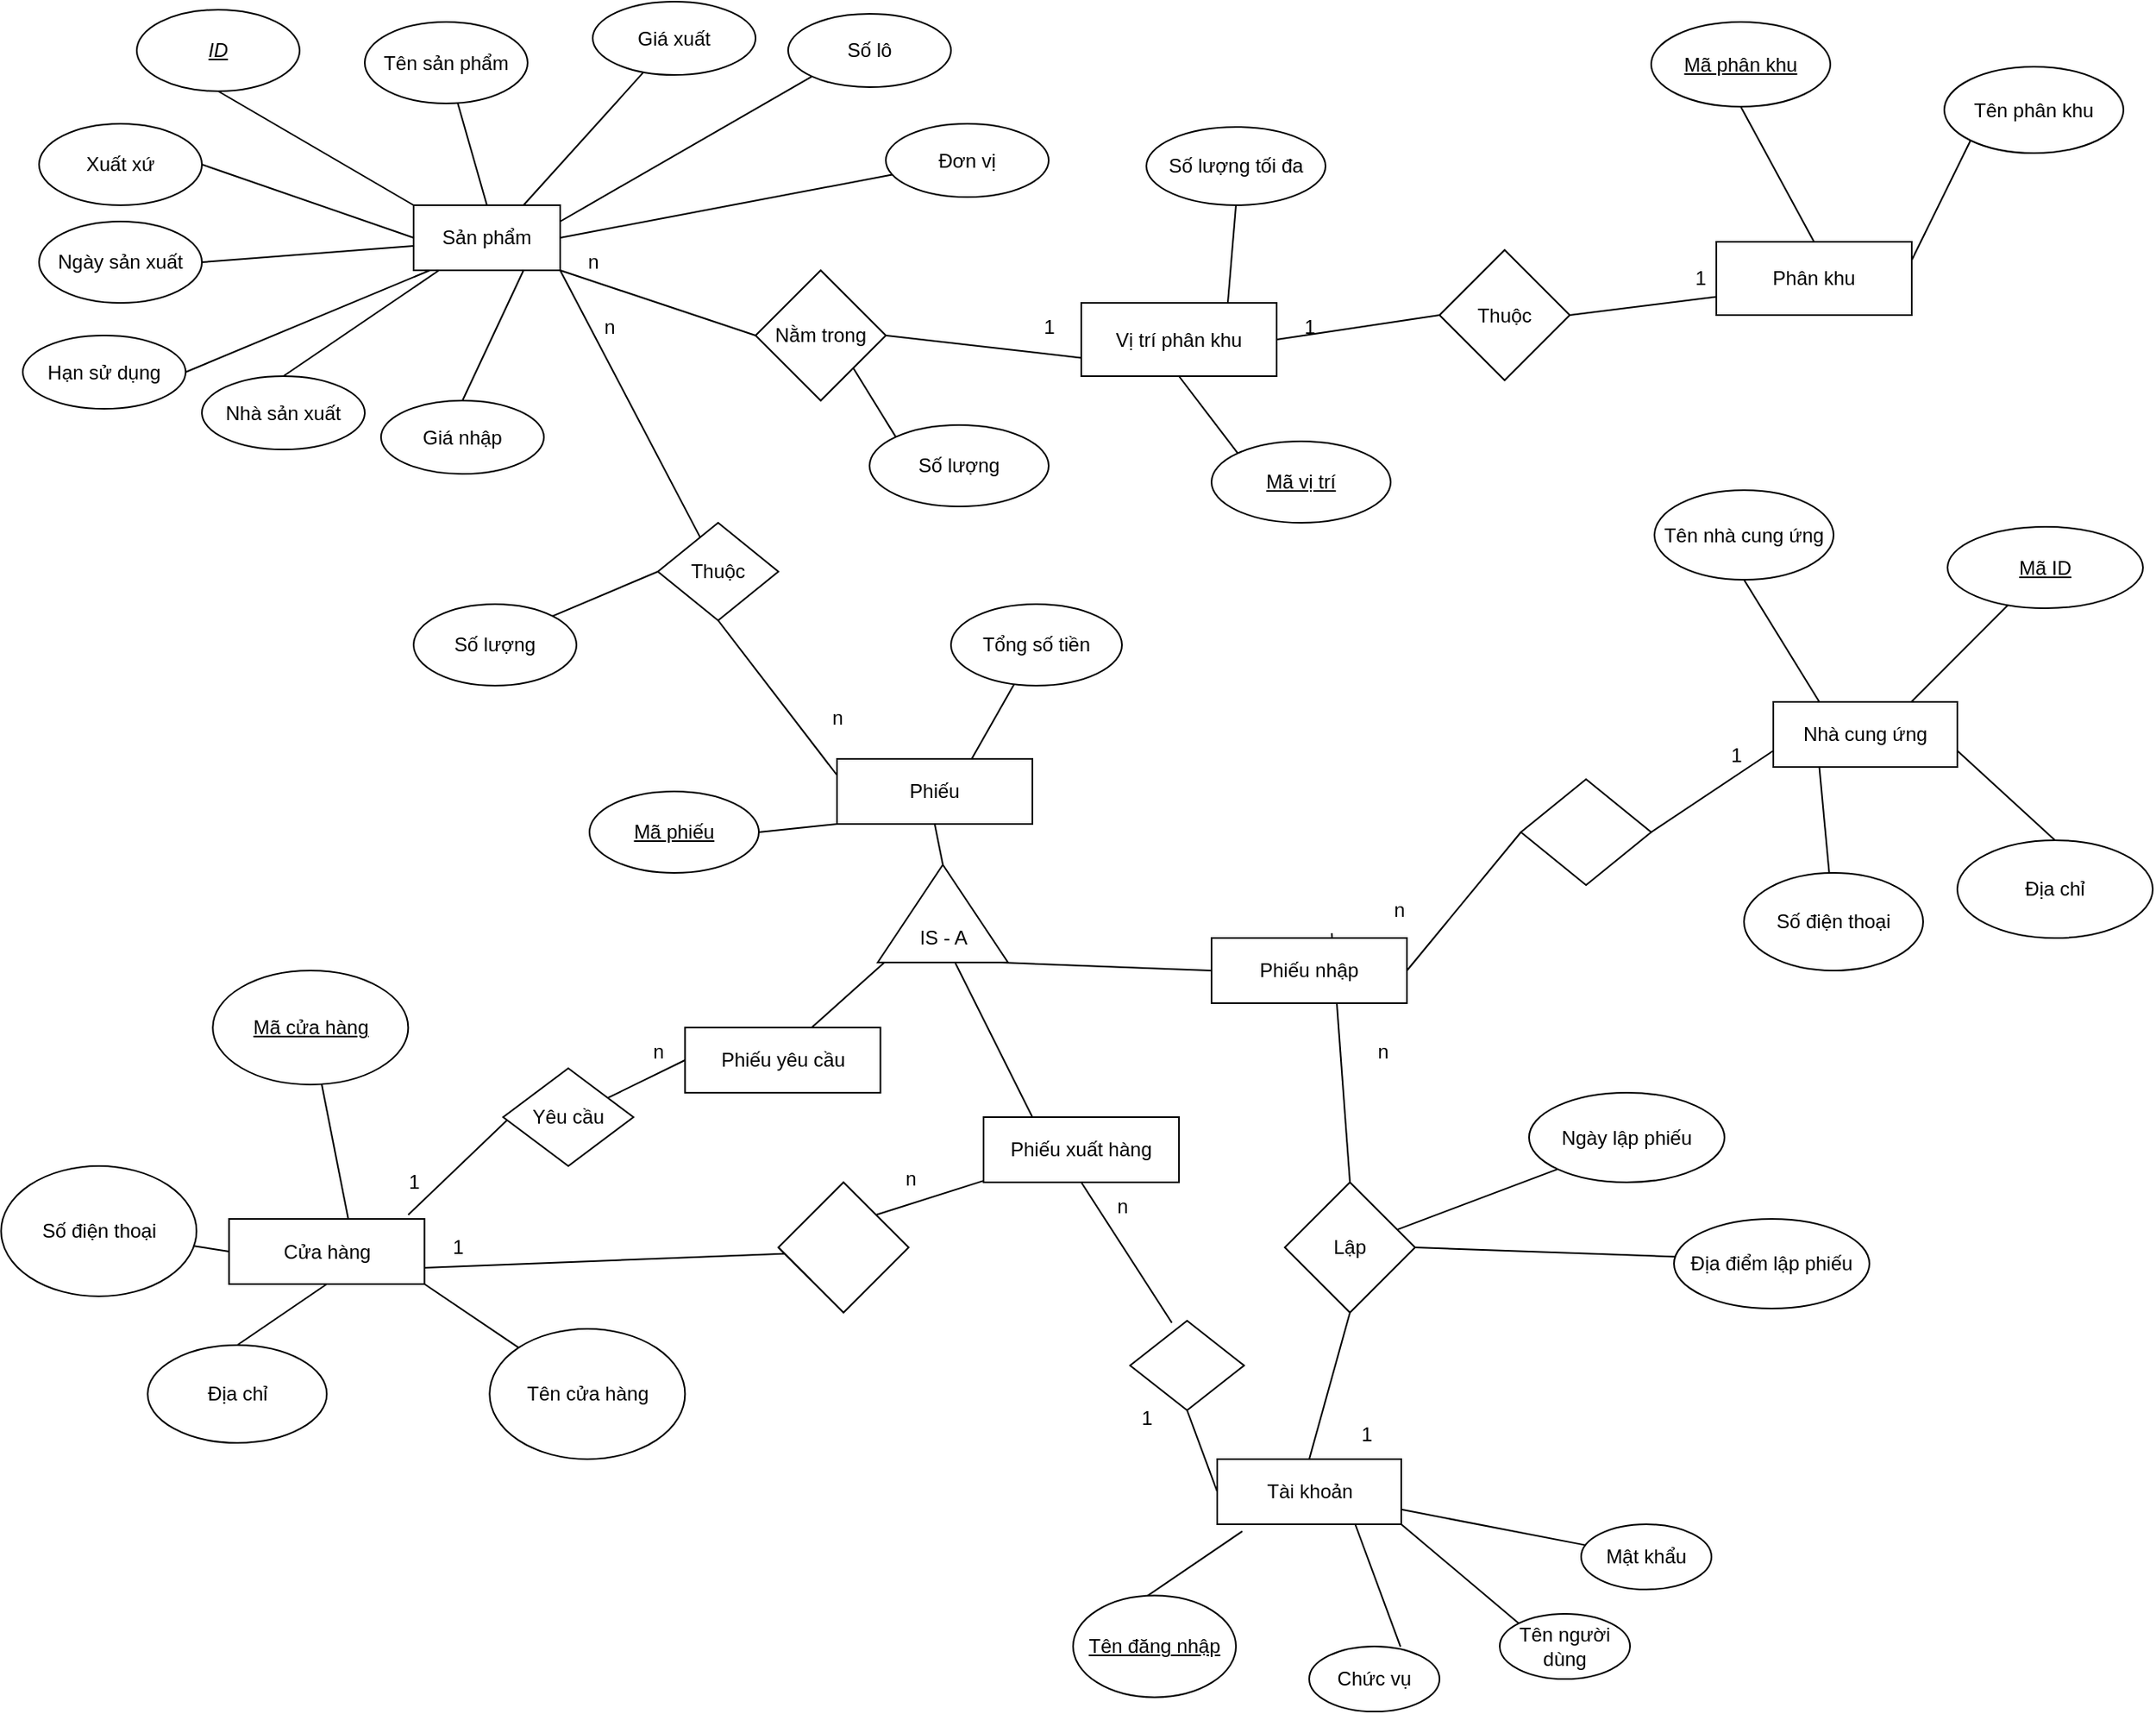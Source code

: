 <mxfile version="20.5.3" type="device"><diagram id="iwSXesFWMZJYlzsVGKOd" name="Trang-1"><mxGraphModel dx="2439" dy="955" grid="1" gridSize="10" guides="1" tooltips="1" connect="1" arrows="1" fold="1" page="1" pageScale="1" pageWidth="827" pageHeight="1169" math="0" shadow="0"><root><mxCell id="0"/><mxCell id="1" parent="0"/><mxCell id="i5mNq45_ILi-J4bscvYL-20" style="edgeStyle=none;rounded=0;orthogonalLoop=1;jettySize=auto;html=1;exitX=0.5;exitY=0;exitDx=0;exitDy=0;endArrow=none;endFill=0;" parent="1" source="i5mNq45_ILi-J4bscvYL-1" target="i5mNq45_ILi-J4bscvYL-11" edge="1"><mxGeometry relative="1" as="geometry"/></mxCell><mxCell id="i5mNq45_ILi-J4bscvYL-31" style="edgeStyle=none;rounded=0;orthogonalLoop=1;jettySize=auto;html=1;exitX=0.75;exitY=0;exitDx=0;exitDy=0;endArrow=none;endFill=0;" parent="1" source="i5mNq45_ILi-J4bscvYL-1" target="i5mNq45_ILi-J4bscvYL-25" edge="1"><mxGeometry relative="1" as="geometry"/></mxCell><mxCell id="i5mNq45_ILi-J4bscvYL-32" style="edgeStyle=none;rounded=0;orthogonalLoop=1;jettySize=auto;html=1;exitX=1;exitY=0.25;exitDx=0;exitDy=0;entryX=0;entryY=1;entryDx=0;entryDy=0;endArrow=none;endFill=0;" parent="1" source="i5mNq45_ILi-J4bscvYL-1" target="i5mNq45_ILi-J4bscvYL-27" edge="1"><mxGeometry relative="1" as="geometry"/></mxCell><mxCell id="i5mNq45_ILi-J4bscvYL-33" style="edgeStyle=none;rounded=0;orthogonalLoop=1;jettySize=auto;html=1;exitX=1;exitY=0.5;exitDx=0;exitDy=0;endArrow=none;endFill=0;" parent="1" source="i5mNq45_ILi-J4bscvYL-1" target="i5mNq45_ILi-J4bscvYL-26" edge="1"><mxGeometry relative="1" as="geometry"><mxPoint x="453.793" y="200.517" as="targetPoint"/></mxGeometry></mxCell><mxCell id="i5mNq45_ILi-J4bscvYL-40" style="edgeStyle=none;rounded=0;orthogonalLoop=1;jettySize=auto;html=1;exitX=1;exitY=1;exitDx=0;exitDy=0;entryX=0;entryY=0.5;entryDx=0;entryDy=0;endArrow=none;endFill=0;" parent="1" source="i5mNq45_ILi-J4bscvYL-1" target="i5mNq45_ILi-J4bscvYL-39" edge="1"><mxGeometry relative="1" as="geometry"/></mxCell><mxCell id="i5mNq45_ILi-J4bscvYL-57" style="edgeStyle=none;rounded=0;orthogonalLoop=1;jettySize=auto;html=1;exitX=1;exitY=1;exitDx=0;exitDy=0;endArrow=none;endFill=0;" parent="1" source="i5mNq45_ILi-J4bscvYL-1" target="i5mNq45_ILi-J4bscvYL-55" edge="1"><mxGeometry relative="1" as="geometry"/></mxCell><mxCell id="i5mNq45_ILi-J4bscvYL-1" value="Sản phẩm" style="rounded=0;whiteSpace=wrap;html=1;" parent="1" vertex="1"><mxGeometry x="160" y="225" width="90" height="40" as="geometry"/></mxCell><mxCell id="i5mNq45_ILi-J4bscvYL-62" style="edgeStyle=none;rounded=0;orthogonalLoop=1;jettySize=auto;html=1;exitX=0.615;exitY=-0.074;exitDx=0;exitDy=0;entryX=0.5;entryY=0;entryDx=0;entryDy=0;endArrow=none;endFill=0;exitPerimeter=0;" parent="1" source="i5mNq45_ILi-J4bscvYL-88" target="i5mNq45_ILi-J4bscvYL-61" edge="1"><mxGeometry relative="1" as="geometry"/></mxCell><mxCell id="i5mNq45_ILi-J4bscvYL-87" style="edgeStyle=none;rounded=0;orthogonalLoop=1;jettySize=auto;html=1;exitX=0.5;exitY=1;exitDx=0;exitDy=0;endArrow=none;endFill=0;" parent="1" source="i5mNq45_ILi-J4bscvYL-2" target="i5mNq45_ILi-J4bscvYL-70" edge="1"><mxGeometry relative="1" as="geometry"/></mxCell><mxCell id="i5mNq45_ILi-J4bscvYL-2" value="Phiếu" style="rounded=0;whiteSpace=wrap;html=1;" parent="1" vertex="1"><mxGeometry x="420" y="565" width="120" height="40" as="geometry"/></mxCell><mxCell id="i5mNq45_ILi-J4bscvYL-36" style="edgeStyle=none;rounded=0;orthogonalLoop=1;jettySize=auto;html=1;exitX=1;exitY=0.5;exitDx=0;exitDy=0;entryX=0;entryY=0.5;entryDx=0;entryDy=0;endArrow=none;endFill=0;" parent="1" source="i5mNq45_ILi-J4bscvYL-3" target="i5mNq45_ILi-J4bscvYL-35" edge="1"><mxGeometry relative="1" as="geometry"/></mxCell><mxCell id="i5mNq45_ILi-J4bscvYL-44" style="edgeStyle=none;rounded=0;orthogonalLoop=1;jettySize=auto;html=1;exitX=0.75;exitY=0;exitDx=0;exitDy=0;entryX=0.5;entryY=1;entryDx=0;entryDy=0;endArrow=none;endFill=0;" parent="1" source="i5mNq45_ILi-J4bscvYL-3" target="i5mNq45_ILi-J4bscvYL-43" edge="1"><mxGeometry relative="1" as="geometry"/></mxCell><mxCell id="i5mNq45_ILi-J4bscvYL-50" style="edgeStyle=none;rounded=0;orthogonalLoop=1;jettySize=auto;html=1;exitX=0.5;exitY=1;exitDx=0;exitDy=0;entryX=0;entryY=0;entryDx=0;entryDy=0;endArrow=none;endFill=0;" parent="1" source="i5mNq45_ILi-J4bscvYL-3" target="i5mNq45_ILi-J4bscvYL-49" edge="1"><mxGeometry relative="1" as="geometry"/></mxCell><mxCell id="i5mNq45_ILi-J4bscvYL-3" value="Vị trí phân khu" style="rounded=0;whiteSpace=wrap;html=1;" parent="1" vertex="1"><mxGeometry x="570" y="285" width="120" height="45" as="geometry"/></mxCell><mxCell id="i5mNq45_ILi-J4bscvYL-83" style="edgeStyle=none;rounded=0;orthogonalLoop=1;jettySize=auto;html=1;exitX=0.613;exitY=0.047;exitDx=0;exitDy=0;endArrow=none;endFill=0;exitPerimeter=0;" parent="1" source="i5mNq45_ILi-J4bscvYL-4" target="i5mNq45_ILi-J4bscvYL-79" edge="1"><mxGeometry relative="1" as="geometry"><mxPoint x="129.28" y="783.57" as="targetPoint"/></mxGeometry></mxCell><mxCell id="i5mNq45_ILi-J4bscvYL-84" style="edgeStyle=none;rounded=0;orthogonalLoop=1;jettySize=auto;html=1;exitX=1;exitY=1;exitDx=0;exitDy=0;endArrow=none;endFill=0;" parent="1" source="i5mNq45_ILi-J4bscvYL-4" target="i5mNq45_ILi-J4bscvYL-80" edge="1"><mxGeometry relative="1" as="geometry"><mxPoint x="235.991" y="965.628" as="targetPoint"/></mxGeometry></mxCell><mxCell id="i5mNq45_ILi-J4bscvYL-85" style="edgeStyle=none;rounded=0;orthogonalLoop=1;jettySize=auto;html=1;entryX=0.5;entryY=0;entryDx=0;entryDy=0;endArrow=none;endFill=0;exitX=0.5;exitY=1;exitDx=0;exitDy=0;" parent="1" source="i5mNq45_ILi-J4bscvYL-4" target="i5mNq45_ILi-J4bscvYL-81" edge="1"><mxGeometry relative="1" as="geometry"><mxPoint x="64.68" y="825" as="sourcePoint"/></mxGeometry></mxCell><mxCell id="i5mNq45_ILi-J4bscvYL-86" style="edgeStyle=none;rounded=0;orthogonalLoop=1;jettySize=auto;html=1;exitX=0;exitY=0.5;exitDx=0;exitDy=0;endArrow=none;endFill=0;" parent="1" source="i5mNq45_ILi-J4bscvYL-4" target="i5mNq45_ILi-J4bscvYL-82" edge="1"><mxGeometry relative="1" as="geometry"/></mxCell><mxCell id="i5mNq45_ILi-J4bscvYL-102" style="edgeStyle=none;rounded=0;orthogonalLoop=1;jettySize=auto;html=1;entryX=0;entryY=0;entryDx=0;entryDy=0;endArrow=none;endFill=0;" parent="1" target="i5mNq45_ILi-J4bscvYL-99" edge="1"><mxGeometry relative="1" as="geometry"><mxPoint x="156.68" y="845" as="sourcePoint"/><mxPoint x="136.68" y="655" as="targetPoint"/></mxGeometry></mxCell><mxCell id="i5mNq45_ILi-J4bscvYL-105" style="edgeStyle=none;rounded=0;orthogonalLoop=1;jettySize=auto;html=1;exitX=1;exitY=0.75;exitDx=0;exitDy=0;endArrow=none;endFill=0;" parent="1" source="i5mNq45_ILi-J4bscvYL-4" edge="1"><mxGeometry relative="1" as="geometry"><mxPoint x="410" y="868" as="targetPoint"/></mxGeometry></mxCell><mxCell id="i5mNq45_ILi-J4bscvYL-4" value="Cửa hàng" style="rounded=0;whiteSpace=wrap;html=1;" parent="1" vertex="1"><mxGeometry x="46.68" y="847.5" width="120" height="40" as="geometry"/></mxCell><mxCell id="i5mNq45_ILi-J4bscvYL-52" style="edgeStyle=none;rounded=0;orthogonalLoop=1;jettySize=auto;html=1;exitX=0.5;exitY=0;exitDx=0;exitDy=0;entryX=0.5;entryY=1;entryDx=0;entryDy=0;endArrow=none;endFill=0;" parent="1" source="i5mNq45_ILi-J4bscvYL-5" target="i5mNq45_ILi-J4bscvYL-51" edge="1"><mxGeometry relative="1" as="geometry"/></mxCell><mxCell id="i5mNq45_ILi-J4bscvYL-54" style="edgeStyle=none;rounded=0;orthogonalLoop=1;jettySize=auto;html=1;exitX=1;exitY=0.25;exitDx=0;exitDy=0;entryX=0;entryY=1;entryDx=0;entryDy=0;endArrow=none;endFill=0;" parent="1" source="i5mNq45_ILi-J4bscvYL-5" target="i5mNq45_ILi-J4bscvYL-53" edge="1"><mxGeometry relative="1" as="geometry"/></mxCell><mxCell id="i5mNq45_ILi-J4bscvYL-5" value="Phân khu" style="rounded=0;whiteSpace=wrap;html=1;" parent="1" vertex="1"><mxGeometry x="960" y="247.5" width="120" height="45" as="geometry"/></mxCell><mxCell id="OMFTEvOMCz1kYWig_8Ma-6" style="edgeStyle=none;rounded=0;orthogonalLoop=1;jettySize=auto;html=1;exitX=1;exitY=1;exitDx=0;exitDy=0;entryX=0;entryY=0;entryDx=0;entryDy=0;endArrow=none;endFill=0;" edge="1" parent="1" source="i5mNq45_ILi-J4bscvYL-6" target="OMFTEvOMCz1kYWig_8Ma-5"><mxGeometry relative="1" as="geometry"/></mxCell><mxCell id="OMFTEvOMCz1kYWig_8Ma-8" style="edgeStyle=none;rounded=0;orthogonalLoop=1;jettySize=auto;html=1;exitX=0.75;exitY=1;exitDx=0;exitDy=0;endArrow=none;endFill=0;" edge="1" parent="1" source="i5mNq45_ILi-J4bscvYL-6"><mxGeometry relative="1" as="geometry"><mxPoint x="766.039" y="1110.154" as="targetPoint"/></mxGeometry></mxCell><mxCell id="i5mNq45_ILi-J4bscvYL-6" value="Tài khoản" style="rounded=0;whiteSpace=wrap;html=1;" parent="1" vertex="1"><mxGeometry x="653.5" y="995" width="113" height="40" as="geometry"/></mxCell><mxCell id="i5mNq45_ILi-J4bscvYL-10" style="rounded=0;orthogonalLoop=1;jettySize=auto;html=1;exitX=0.5;exitY=1;exitDx=0;exitDy=0;entryX=0;entryY=0;entryDx=0;entryDy=0;endArrow=none;endFill=0;" parent="1" source="i5mNq45_ILi-J4bscvYL-9" target="i5mNq45_ILi-J4bscvYL-1" edge="1"><mxGeometry relative="1" as="geometry"/></mxCell><mxCell id="i5mNq45_ILi-J4bscvYL-9" value="&lt;i&gt;&lt;u&gt;ID&lt;/u&gt;&lt;/i&gt;" style="ellipse;whiteSpace=wrap;html=1;" parent="1" vertex="1"><mxGeometry x="-10" y="105" width="100" height="50" as="geometry"/></mxCell><mxCell id="i5mNq45_ILi-J4bscvYL-11" value="Tên sản phẩm" style="ellipse;whiteSpace=wrap;html=1;" parent="1" vertex="1"><mxGeometry x="130" y="112.5" width="100" height="50" as="geometry"/></mxCell><mxCell id="i5mNq45_ILi-J4bscvYL-15" style="rounded=0;orthogonalLoop=1;jettySize=auto;html=1;exitX=1;exitY=0.5;exitDx=0;exitDy=0;entryX=0;entryY=0.5;entryDx=0;entryDy=0;endArrow=none;endFill=0;" parent="1" source="i5mNq45_ILi-J4bscvYL-12" target="i5mNq45_ILi-J4bscvYL-1" edge="1"><mxGeometry relative="1" as="geometry"/></mxCell><mxCell id="i5mNq45_ILi-J4bscvYL-12" value="Xuất xứ" style="ellipse;whiteSpace=wrap;html=1;" parent="1" vertex="1"><mxGeometry x="-70" y="175" width="100" height="50" as="geometry"/></mxCell><mxCell id="i5mNq45_ILi-J4bscvYL-16" style="rounded=0;orthogonalLoop=1;jettySize=auto;html=1;exitX=1;exitY=0.5;exitDx=0;exitDy=0;endArrow=none;endFill=0;" parent="1" source="i5mNq45_ILi-J4bscvYL-13" edge="1"><mxGeometry relative="1" as="geometry"><mxPoint x="160" y="250" as="targetPoint"/></mxGeometry></mxCell><mxCell id="i5mNq45_ILi-J4bscvYL-13" value="Ngày sản xuất" style="ellipse;whiteSpace=wrap;html=1;" parent="1" vertex="1"><mxGeometry x="-70" y="235" width="100" height="50" as="geometry"/></mxCell><mxCell id="i5mNq45_ILi-J4bscvYL-17" style="rounded=0;orthogonalLoop=1;jettySize=auto;html=1;exitX=1;exitY=0.5;exitDx=0;exitDy=0;endArrow=none;endFill=0;" parent="1" source="i5mNq45_ILi-J4bscvYL-14" edge="1"><mxGeometry relative="1" as="geometry"><mxPoint x="170" y="265" as="targetPoint"/></mxGeometry></mxCell><mxCell id="i5mNq45_ILi-J4bscvYL-14" value="Hạn sử dụng" style="ellipse;whiteSpace=wrap;html=1;" parent="1" vertex="1"><mxGeometry x="-80" y="305" width="100" height="45" as="geometry"/></mxCell><mxCell id="i5mNq45_ILi-J4bscvYL-22" style="edgeStyle=none;rounded=0;orthogonalLoop=1;jettySize=auto;html=1;exitX=0.5;exitY=0;exitDx=0;exitDy=0;endArrow=none;endFill=0;" parent="1" source="i5mNq45_ILi-J4bscvYL-21" target="i5mNq45_ILi-J4bscvYL-1" edge="1"><mxGeometry relative="1" as="geometry"/></mxCell><mxCell id="i5mNq45_ILi-J4bscvYL-21" value="Nhà sản xuất" style="ellipse;whiteSpace=wrap;html=1;" parent="1" vertex="1"><mxGeometry x="30" y="330" width="100" height="45" as="geometry"/></mxCell><mxCell id="i5mNq45_ILi-J4bscvYL-23" style="edgeStyle=none;rounded=0;orthogonalLoop=1;jettySize=auto;html=1;endArrow=none;endFill=0;entryX=0.75;entryY=1;entryDx=0;entryDy=0;exitX=0.5;exitY=0;exitDx=0;exitDy=0;" parent="1" source="i5mNq45_ILi-J4bscvYL-24" target="i5mNq45_ILi-J4bscvYL-1" edge="1"><mxGeometry relative="1" as="geometry"><mxPoint x="228" y="335" as="sourcePoint"/><mxPoint x="217.727" y="275" as="targetPoint"/></mxGeometry></mxCell><mxCell id="i5mNq45_ILi-J4bscvYL-24" value="Giá nhập" style="ellipse;whiteSpace=wrap;html=1;" parent="1" vertex="1"><mxGeometry x="140" y="345" width="100" height="45" as="geometry"/></mxCell><mxCell id="i5mNq45_ILi-J4bscvYL-25" value="Giá xuất" style="ellipse;whiteSpace=wrap;html=1;" parent="1" vertex="1"><mxGeometry x="270" y="100" width="100" height="45" as="geometry"/></mxCell><mxCell id="i5mNq45_ILi-J4bscvYL-26" value="Đơn vị" style="ellipse;whiteSpace=wrap;html=1;" parent="1" vertex="1"><mxGeometry x="450" y="175" width="100" height="45" as="geometry"/></mxCell><mxCell id="i5mNq45_ILi-J4bscvYL-27" value="Số lô" style="ellipse;whiteSpace=wrap;html=1;" parent="1" vertex="1"><mxGeometry x="390" y="107.5" width="100" height="45" as="geometry"/></mxCell><mxCell id="i5mNq45_ILi-J4bscvYL-37" style="edgeStyle=none;rounded=0;orthogonalLoop=1;jettySize=auto;html=1;exitX=1;exitY=0.5;exitDx=0;exitDy=0;entryX=0;entryY=0.75;entryDx=0;entryDy=0;endArrow=none;endFill=0;" parent="1" source="i5mNq45_ILi-J4bscvYL-35" target="i5mNq45_ILi-J4bscvYL-5" edge="1"><mxGeometry relative="1" as="geometry"/></mxCell><mxCell id="i5mNq45_ILi-J4bscvYL-35" value="Thuộc" style="rhombus;whiteSpace=wrap;html=1;" parent="1" vertex="1"><mxGeometry x="790" y="252.5" width="80" height="80" as="geometry"/></mxCell><mxCell id="i5mNq45_ILi-J4bscvYL-75" style="edgeStyle=none;rounded=0;orthogonalLoop=1;jettySize=auto;html=1;exitX=0.25;exitY=0;exitDx=0;exitDy=0;entryX=0.5;entryY=1;entryDx=0;entryDy=0;endArrow=none;endFill=0;" parent="1" source="i5mNq45_ILi-J4bscvYL-38" target="i5mNq45_ILi-J4bscvYL-71" edge="1"><mxGeometry relative="1" as="geometry"/></mxCell><mxCell id="i5mNq45_ILi-J4bscvYL-76" style="edgeStyle=none;rounded=0;orthogonalLoop=1;jettySize=auto;html=1;exitX=0.75;exitY=0;exitDx=0;exitDy=0;endArrow=none;endFill=0;" parent="1" source="i5mNq45_ILi-J4bscvYL-38" target="i5mNq45_ILi-J4bscvYL-72" edge="1"><mxGeometry relative="1" as="geometry"><mxPoint x="1103.4" y="469.95" as="targetPoint"/></mxGeometry></mxCell><mxCell id="i5mNq45_ILi-J4bscvYL-77" style="edgeStyle=none;rounded=0;orthogonalLoop=1;jettySize=auto;html=1;exitX=0.25;exitY=1;exitDx=0;exitDy=0;endArrow=none;endFill=0;" parent="1" source="i5mNq45_ILi-J4bscvYL-38" target="i5mNq45_ILi-J4bscvYL-73" edge="1"><mxGeometry relative="1" as="geometry"/></mxCell><mxCell id="i5mNq45_ILi-J4bscvYL-78" style="edgeStyle=none;rounded=0;orthogonalLoop=1;jettySize=auto;html=1;exitX=1;exitY=0.75;exitDx=0;exitDy=0;entryX=0.5;entryY=0;entryDx=0;entryDy=0;endArrow=none;endFill=0;" parent="1" source="i5mNq45_ILi-J4bscvYL-38" target="i5mNq45_ILi-J4bscvYL-74" edge="1"><mxGeometry relative="1" as="geometry"/></mxCell><mxCell id="i5mNq45_ILi-J4bscvYL-38" value="Nhà cung ứng" style="rounded=0;whiteSpace=wrap;html=1;" parent="1" vertex="1"><mxGeometry x="995" y="530" width="113" height="40" as="geometry"/></mxCell><mxCell id="i5mNq45_ILi-J4bscvYL-41" style="edgeStyle=none;rounded=0;orthogonalLoop=1;jettySize=auto;html=1;exitX=1;exitY=0.5;exitDx=0;exitDy=0;entryX=0;entryY=0.75;entryDx=0;entryDy=0;endArrow=none;endFill=0;" parent="1" source="i5mNq45_ILi-J4bscvYL-39" target="i5mNq45_ILi-J4bscvYL-3" edge="1"><mxGeometry relative="1" as="geometry"/></mxCell><mxCell id="i5mNq45_ILi-J4bscvYL-46" style="edgeStyle=none;rounded=0;orthogonalLoop=1;jettySize=auto;html=1;exitX=1;exitY=1;exitDx=0;exitDy=0;entryX=0;entryY=0;entryDx=0;entryDy=0;endArrow=none;endFill=0;" parent="1" source="i5mNq45_ILi-J4bscvYL-39" target="i5mNq45_ILi-J4bscvYL-45" edge="1"><mxGeometry relative="1" as="geometry"/></mxCell><mxCell id="i5mNq45_ILi-J4bscvYL-39" value="Nằm trong" style="rhombus;whiteSpace=wrap;html=1;" parent="1" vertex="1"><mxGeometry x="370" y="265" width="80" height="80" as="geometry"/></mxCell><mxCell id="i5mNq45_ILi-J4bscvYL-42" style="edgeStyle=none;rounded=0;orthogonalLoop=1;jettySize=auto;html=1;exitX=0.5;exitY=1;exitDx=0;exitDy=0;endArrow=none;endFill=0;" parent="1" source="i5mNq45_ILi-J4bscvYL-26" target="i5mNq45_ILi-J4bscvYL-26" edge="1"><mxGeometry relative="1" as="geometry"/></mxCell><mxCell id="i5mNq45_ILi-J4bscvYL-43" value="Số lượng tối đa" style="ellipse;whiteSpace=wrap;html=1;" parent="1" vertex="1"><mxGeometry x="610" y="177" width="110" height="48" as="geometry"/></mxCell><mxCell id="i5mNq45_ILi-J4bscvYL-45" value="Số lượng" style="ellipse;whiteSpace=wrap;html=1;" parent="1" vertex="1"><mxGeometry x="440" y="360" width="110" height="50" as="geometry"/></mxCell><mxCell id="i5mNq45_ILi-J4bscvYL-49" value="&lt;u&gt;Mã vị trí&lt;/u&gt;" style="ellipse;whiteSpace=wrap;html=1;" parent="1" vertex="1"><mxGeometry x="650" y="370" width="110" height="50" as="geometry"/></mxCell><mxCell id="i5mNq45_ILi-J4bscvYL-51" value="&lt;u&gt;Mã phân khu&lt;/u&gt;" style="ellipse;whiteSpace=wrap;html=1;" parent="1" vertex="1"><mxGeometry x="920" y="112.5" width="110" height="52" as="geometry"/></mxCell><mxCell id="i5mNq45_ILi-J4bscvYL-53" value="Tên phân khu" style="ellipse;whiteSpace=wrap;html=1;" parent="1" vertex="1"><mxGeometry x="1100" y="140" width="110" height="53" as="geometry"/></mxCell><mxCell id="i5mNq45_ILi-J4bscvYL-58" style="edgeStyle=none;rounded=0;orthogonalLoop=1;jettySize=auto;html=1;exitX=0.5;exitY=1;exitDx=0;exitDy=0;entryX=0;entryY=0.25;entryDx=0;entryDy=0;endArrow=none;endFill=0;" parent="1" source="i5mNq45_ILi-J4bscvYL-55" target="i5mNq45_ILi-J4bscvYL-2" edge="1"><mxGeometry relative="1" as="geometry"/></mxCell><mxCell id="i5mNq45_ILi-J4bscvYL-60" style="edgeStyle=none;rounded=0;orthogonalLoop=1;jettySize=auto;html=1;exitX=0;exitY=0.5;exitDx=0;exitDy=0;entryX=1;entryY=0;entryDx=0;entryDy=0;endArrow=none;endFill=0;" parent="1" source="i5mNq45_ILi-J4bscvYL-55" target="i5mNq45_ILi-J4bscvYL-59" edge="1"><mxGeometry relative="1" as="geometry"/></mxCell><mxCell id="i5mNq45_ILi-J4bscvYL-55" value="Thuộc" style="rhombus;whiteSpace=wrap;html=1;" parent="1" vertex="1"><mxGeometry x="310" y="420" width="74" height="60" as="geometry"/></mxCell><mxCell id="i5mNq45_ILi-J4bscvYL-56" style="edgeStyle=none;rounded=0;orthogonalLoop=1;jettySize=auto;html=1;exitX=0.5;exitY=1;exitDx=0;exitDy=0;endArrow=none;endFill=0;" parent="1" source="i5mNq45_ILi-J4bscvYL-24" target="i5mNq45_ILi-J4bscvYL-24" edge="1"><mxGeometry relative="1" as="geometry"/></mxCell><mxCell id="i5mNq45_ILi-J4bscvYL-59" value="Số lượng" style="ellipse;whiteSpace=wrap;html=1;" parent="1" vertex="1"><mxGeometry x="160" y="470" width="100" height="50" as="geometry"/></mxCell><mxCell id="i5mNq45_ILi-J4bscvYL-63" style="edgeStyle=none;rounded=0;orthogonalLoop=1;jettySize=auto;html=1;exitX=0.5;exitY=1;exitDx=0;exitDy=0;entryX=0.5;entryY=0;entryDx=0;entryDy=0;endArrow=none;endFill=0;" parent="1" source="i5mNq45_ILi-J4bscvYL-61" target="i5mNq45_ILi-J4bscvYL-6" edge="1"><mxGeometry relative="1" as="geometry"/></mxCell><mxCell id="i5mNq45_ILi-J4bscvYL-66" style="edgeStyle=none;rounded=0;orthogonalLoop=1;jettySize=auto;html=1;exitX=1;exitY=0.5;exitDx=0;exitDy=0;entryX=1;entryY=0.5;entryDx=0;entryDy=0;endArrow=none;endFill=0;" parent="1" source="i5mNq45_ILi-J4bscvYL-61" target="i5mNq45_ILi-J4bscvYL-65" edge="1"><mxGeometry relative="1" as="geometry"/></mxCell><mxCell id="i5mNq45_ILi-J4bscvYL-67" style="edgeStyle=none;rounded=0;orthogonalLoop=1;jettySize=auto;html=1;entryX=0;entryY=1;entryDx=0;entryDy=0;endArrow=none;endFill=0;" parent="1" source="i5mNq45_ILi-J4bscvYL-61" target="i5mNq45_ILi-J4bscvYL-64" edge="1"><mxGeometry relative="1" as="geometry"><mxPoint x="780" y="860" as="sourcePoint"/></mxGeometry></mxCell><mxCell id="i5mNq45_ILi-J4bscvYL-61" value="Lập" style="rhombus;whiteSpace=wrap;html=1;" parent="1" vertex="1"><mxGeometry x="695" y="825" width="80" height="80" as="geometry"/></mxCell><mxCell id="i5mNq45_ILi-J4bscvYL-64" value="Ngày lập phiếu" style="ellipse;whiteSpace=wrap;html=1;" parent="1" vertex="1"><mxGeometry x="845" y="770" width="120" height="55" as="geometry"/></mxCell><mxCell id="i5mNq45_ILi-J4bscvYL-65" value="Địa điểm lập phiếu" style="ellipse;whiteSpace=wrap;html=1;" parent="1" vertex="1"><mxGeometry x="934" y="847.5" width="120" height="55" as="geometry"/></mxCell><mxCell id="i5mNq45_ILi-J4bscvYL-69" style="edgeStyle=none;rounded=0;orthogonalLoop=1;jettySize=auto;html=1;exitX=1;exitY=0.5;exitDx=0;exitDy=0;entryX=0;entryY=1;entryDx=0;entryDy=0;endArrow=none;endFill=0;" parent="1" source="i5mNq45_ILi-J4bscvYL-68" target="i5mNq45_ILi-J4bscvYL-2" edge="1"><mxGeometry relative="1" as="geometry"/></mxCell><mxCell id="i5mNq45_ILi-J4bscvYL-68" value="&lt;u&gt;Mã phiếu&lt;/u&gt;" style="ellipse;whiteSpace=wrap;html=1;" parent="1" vertex="1"><mxGeometry x="268" y="585" width="104" height="50" as="geometry"/></mxCell><mxCell id="i5mNq45_ILi-J4bscvYL-70" value="Tổng số tiền" style="ellipse;whiteSpace=wrap;html=1;" parent="1" vertex="1"><mxGeometry x="490" y="470" width="105" height="50" as="geometry"/></mxCell><mxCell id="i5mNq45_ILi-J4bscvYL-71" value="Tên nhà cung ứng" style="ellipse;whiteSpace=wrap;html=1;" parent="1" vertex="1"><mxGeometry x="922" y="400" width="110" height="55" as="geometry"/></mxCell><mxCell id="i5mNq45_ILi-J4bscvYL-72" value="&lt;u&gt;Mã ID&lt;/u&gt;" style="ellipse;whiteSpace=wrap;html=1;" parent="1" vertex="1"><mxGeometry x="1102" y="422.5" width="120" height="50" as="geometry"/></mxCell><mxCell id="i5mNq45_ILi-J4bscvYL-73" value="Số điện thoại" style="ellipse;whiteSpace=wrap;html=1;" parent="1" vertex="1"><mxGeometry x="977" y="635" width="110" height="60" as="geometry"/></mxCell><mxCell id="i5mNq45_ILi-J4bscvYL-74" value="Địa chỉ" style="ellipse;whiteSpace=wrap;html=1;" parent="1" vertex="1"><mxGeometry x="1108" y="615" width="120" height="60" as="geometry"/></mxCell><mxCell id="i5mNq45_ILi-J4bscvYL-79" value="&lt;u&gt;Mã cửa hàng&lt;/u&gt;" style="ellipse;whiteSpace=wrap;html=1;" parent="1" vertex="1"><mxGeometry x="36.68" y="695" width="120" height="70" as="geometry"/></mxCell><mxCell id="i5mNq45_ILi-J4bscvYL-80" value="Tên cửa hàng" style="ellipse;whiteSpace=wrap;html=1;" parent="1" vertex="1"><mxGeometry x="206.68" y="915" width="120" height="80" as="geometry"/></mxCell><mxCell id="i5mNq45_ILi-J4bscvYL-81" value="Địa chỉ" style="ellipse;whiteSpace=wrap;html=1;" parent="1" vertex="1"><mxGeometry x="-3.32" y="925" width="110" height="60" as="geometry"/></mxCell><mxCell id="i5mNq45_ILi-J4bscvYL-82" value="Số điện thoại" style="ellipse;whiteSpace=wrap;html=1;" parent="1" vertex="1"><mxGeometry x="-93.32" y="815" width="120" height="80" as="geometry"/></mxCell><mxCell id="i5mNq45_ILi-J4bscvYL-93" style="edgeStyle=none;rounded=0;orthogonalLoop=1;jettySize=auto;html=1;exitX=0;exitY=0.5;exitDx=0;exitDy=0;entryX=0;entryY=0.935;entryDx=0;entryDy=0;entryPerimeter=0;endArrow=none;endFill=0;" parent="1" source="i5mNq45_ILi-J4bscvYL-88" target="i5mNq45_ILi-J4bscvYL-91" edge="1"><mxGeometry relative="1" as="geometry"/></mxCell><mxCell id="i5mNq45_ILi-J4bscvYL-112" style="edgeStyle=none;rounded=0;orthogonalLoop=1;jettySize=auto;html=1;exitX=1;exitY=0.5;exitDx=0;exitDy=0;entryX=0;entryY=0.5;entryDx=0;entryDy=0;endArrow=none;endFill=0;" parent="1" source="i5mNq45_ILi-J4bscvYL-88" target="i5mNq45_ILi-J4bscvYL-111" edge="1"><mxGeometry relative="1" as="geometry"/></mxCell><mxCell id="i5mNq45_ILi-J4bscvYL-88" value="Phiếu nhập" style="rounded=0;whiteSpace=wrap;html=1;" parent="1" vertex="1"><mxGeometry x="650" y="675" width="120" height="40" as="geometry"/></mxCell><mxCell id="i5mNq45_ILi-J4bscvYL-94" style="edgeStyle=none;rounded=0;orthogonalLoop=1;jettySize=auto;html=1;endArrow=none;endFill=0;entryX=-0.095;entryY=0.817;entryDx=0;entryDy=0;entryPerimeter=0;exitX=0.635;exitY=0.035;exitDx=0;exitDy=0;exitPerimeter=0;" parent="1" source="i5mNq45_ILi-J4bscvYL-89" target="i5mNq45_ILi-J4bscvYL-92" edge="1"><mxGeometry relative="1" as="geometry"><mxPoint x="480" y="710" as="targetPoint"/><mxPoint x="410" y="720" as="sourcePoint"/></mxGeometry></mxCell><mxCell id="OMFTEvOMCz1kYWig_8Ma-10" style="edgeStyle=none;rounded=0;orthogonalLoop=1;jettySize=auto;html=1;exitX=0;exitY=0.5;exitDx=0;exitDy=0;endArrow=none;endFill=0;" edge="1" parent="1" source="i5mNq45_ILi-J4bscvYL-89" target="i5mNq45_ILi-J4bscvYL-99"><mxGeometry relative="1" as="geometry"/></mxCell><mxCell id="i5mNq45_ILi-J4bscvYL-89" value="Phiếu yêu cầu" style="rounded=0;whiteSpace=wrap;html=1;" parent="1" vertex="1"><mxGeometry x="326.68" y="730" width="120" height="40" as="geometry"/></mxCell><mxCell id="i5mNq45_ILi-J4bscvYL-95" style="edgeStyle=none;rounded=0;orthogonalLoop=1;jettySize=auto;html=1;exitX=0.25;exitY=0;exitDx=0;exitDy=0;endArrow=none;endFill=0;" parent="1" source="i5mNq45_ILi-J4bscvYL-90" target="i5mNq45_ILi-J4bscvYL-92" edge="1"><mxGeometry relative="1" as="geometry"><mxPoint x="480" y="710" as="targetPoint"/></mxGeometry></mxCell><mxCell id="OMFTEvOMCz1kYWig_8Ma-14" style="edgeStyle=none;rounded=0;orthogonalLoop=1;jettySize=auto;html=1;exitX=0.5;exitY=1;exitDx=0;exitDy=0;entryX=0.366;entryY=0.022;entryDx=0;entryDy=0;entryPerimeter=0;endArrow=none;endFill=0;" edge="1" parent="1" source="i5mNq45_ILi-J4bscvYL-90" target="OMFTEvOMCz1kYWig_8Ma-13"><mxGeometry relative="1" as="geometry"/></mxCell><mxCell id="i5mNq45_ILi-J4bscvYL-90" value="Phiếu xuất hàng" style="rounded=0;whiteSpace=wrap;html=1;" parent="1" vertex="1"><mxGeometry x="510" y="785" width="120" height="40" as="geometry"/></mxCell><mxCell id="i5mNq45_ILi-J4bscvYL-98" style="edgeStyle=none;rounded=0;orthogonalLoop=1;jettySize=auto;html=1;exitX=1;exitY=0.5;exitDx=0;exitDy=0;entryX=0.5;entryY=1;entryDx=0;entryDy=0;endArrow=none;endFill=0;" parent="1" source="i5mNq45_ILi-J4bscvYL-91" target="i5mNq45_ILi-J4bscvYL-2" edge="1"><mxGeometry relative="1" as="geometry"/></mxCell><mxCell id="i5mNq45_ILi-J4bscvYL-91" value="&lt;h2&gt;&lt;br&gt;&lt;/h2&gt;" style="triangle;whiteSpace=wrap;html=1;rotation=-90;gradientColor=none;" parent="1" vertex="1"><mxGeometry x="455" y="620" width="60" height="80" as="geometry"/></mxCell><mxCell id="i5mNq45_ILi-J4bscvYL-92" value="IS - A" style="text;html=1;align=center;verticalAlign=middle;resizable=0;points=[];autosize=1;strokeColor=none;fillColor=none;" parent="1" vertex="1"><mxGeometry x="460" y="660" width="50" height="30" as="geometry"/></mxCell><mxCell id="i5mNq45_ILi-J4bscvYL-99" value="Yêu cầu" style="rhombus;whiteSpace=wrap;html=1;gradientColor=none;" parent="1" vertex="1"><mxGeometry x="215" y="755" width="80" height="60" as="geometry"/></mxCell><mxCell id="i5mNq45_ILi-J4bscvYL-106" style="edgeStyle=none;rounded=0;orthogonalLoop=1;jettySize=auto;html=1;exitX=1;exitY=0;exitDx=0;exitDy=0;endArrow=none;endFill=0;" parent="1" source="i5mNq45_ILi-J4bscvYL-104" target="i5mNq45_ILi-J4bscvYL-90" edge="1"><mxGeometry relative="1" as="geometry"/></mxCell><mxCell id="i5mNq45_ILi-J4bscvYL-104" value="" style="rhombus;whiteSpace=wrap;html=1;gradientColor=none;" parent="1" vertex="1"><mxGeometry x="384" y="825" width="80" height="80" as="geometry"/></mxCell><mxCell id="i5mNq45_ILi-J4bscvYL-113" style="edgeStyle=none;rounded=0;orthogonalLoop=1;jettySize=auto;html=1;entryX=0;entryY=0.75;entryDx=0;entryDy=0;endArrow=none;endFill=0;exitX=1;exitY=0.5;exitDx=0;exitDy=0;" parent="1" source="i5mNq45_ILi-J4bscvYL-111" target="i5mNq45_ILi-J4bscvYL-38" edge="1"><mxGeometry relative="1" as="geometry"><mxPoint x="902" y="597.5" as="sourcePoint"/></mxGeometry></mxCell><mxCell id="i5mNq45_ILi-J4bscvYL-111" value="" style="rhombus;whiteSpace=wrap;html=1;gradientColor=none;" parent="1" vertex="1"><mxGeometry x="840" y="577.5" width="80" height="65" as="geometry"/></mxCell><mxCell id="M9vHqGr2wEyRWloP0x55-3" value="1" style="text;html=1;align=center;verticalAlign=middle;resizable=0;points=[];autosize=1;strokeColor=none;fillColor=none;" parent="1" vertex="1"><mxGeometry x="171.68" y="850" width="30" height="30" as="geometry"/></mxCell><mxCell id="M9vHqGr2wEyRWloP0x55-4" value="n" style="text;html=1;align=center;verticalAlign=middle;resizable=0;points=[];autosize=1;strokeColor=none;fillColor=none;" parent="1" vertex="1"><mxGeometry x="450" y="807.5" width="30" height="30" as="geometry"/></mxCell><mxCell id="M9vHqGr2wEyRWloP0x55-5" value="1" style="text;html=1;align=center;verticalAlign=middle;resizable=0;points=[];autosize=1;strokeColor=none;fillColor=none;" parent="1" vertex="1"><mxGeometry x="144.68" y="810" width="30" height="30" as="geometry"/></mxCell><mxCell id="M9vHqGr2wEyRWloP0x55-6" value="n" style="text;html=1;align=center;verticalAlign=middle;resizable=0;points=[];autosize=1;strokeColor=none;fillColor=none;" parent="1" vertex="1"><mxGeometry x="295" y="730" width="30" height="30" as="geometry"/></mxCell><mxCell id="M9vHqGr2wEyRWloP0x55-7" value="1" style="text;html=1;align=center;verticalAlign=middle;resizable=0;points=[];autosize=1;strokeColor=none;fillColor=none;" parent="1" vertex="1"><mxGeometry x="730" y="965" width="30" height="30" as="geometry"/></mxCell><mxCell id="M9vHqGr2wEyRWloP0x55-8" value="n" style="text;html=1;align=center;verticalAlign=middle;resizable=0;points=[];autosize=1;strokeColor=none;fillColor=none;" parent="1" vertex="1"><mxGeometry x="750" y="642.5" width="30" height="30" as="geometry"/></mxCell><mxCell id="M9vHqGr2wEyRWloP0x55-9" value="1" style="text;html=1;align=center;verticalAlign=middle;resizable=0;points=[];autosize=1;strokeColor=none;fillColor=none;" parent="1" vertex="1"><mxGeometry x="957" y="547.5" width="30" height="30" as="geometry"/></mxCell><mxCell id="M9vHqGr2wEyRWloP0x55-10" value="n" style="text;html=1;align=center;verticalAlign=middle;resizable=0;points=[];autosize=1;strokeColor=none;fillColor=none;" parent="1" vertex="1"><mxGeometry x="740" y="730" width="30" height="30" as="geometry"/></mxCell><mxCell id="M9vHqGr2wEyRWloP0x55-11" value="n" style="text;html=1;align=center;verticalAlign=middle;resizable=0;points=[];autosize=1;strokeColor=none;fillColor=none;" parent="1" vertex="1"><mxGeometry x="405" y="525" width="30" height="30" as="geometry"/></mxCell><mxCell id="M9vHqGr2wEyRWloP0x55-12" value="n" style="text;html=1;align=center;verticalAlign=middle;resizable=0;points=[];autosize=1;strokeColor=none;fillColor=none;" parent="1" vertex="1"><mxGeometry x="265" y="285" width="30" height="30" as="geometry"/></mxCell><mxCell id="M9vHqGr2wEyRWloP0x55-13" value="n" style="text;html=1;align=center;verticalAlign=middle;resizable=0;points=[];autosize=1;strokeColor=none;fillColor=none;" parent="1" vertex="1"><mxGeometry x="255" y="245" width="30" height="30" as="geometry"/></mxCell><mxCell id="M9vHqGr2wEyRWloP0x55-14" value="1" style="text;html=1;align=center;verticalAlign=middle;resizable=0;points=[];autosize=1;strokeColor=none;fillColor=none;" parent="1" vertex="1"><mxGeometry x="535" y="285" width="30" height="30" as="geometry"/></mxCell><mxCell id="M9vHqGr2wEyRWloP0x55-15" value="1" style="text;html=1;align=center;verticalAlign=middle;resizable=0;points=[];autosize=1;strokeColor=none;fillColor=none;" parent="1" vertex="1"><mxGeometry x="695" y="285" width="30" height="30" as="geometry"/></mxCell><mxCell id="M9vHqGr2wEyRWloP0x55-16" value="1" style="text;html=1;align=center;verticalAlign=middle;resizable=0;points=[];autosize=1;strokeColor=none;fillColor=none;" parent="1" vertex="1"><mxGeometry x="935" y="255" width="30" height="30" as="geometry"/></mxCell><mxCell id="OMFTEvOMCz1kYWig_8Ma-2" style="rounded=0;orthogonalLoop=1;jettySize=auto;html=1;exitX=0;exitY=0.5;exitDx=0;exitDy=0;entryX=0.136;entryY=1.108;entryDx=0;entryDy=0;endArrow=none;endFill=0;entryPerimeter=0;" edge="1" parent="1" source="OMFTEvOMCz1kYWig_8Ma-1" target="i5mNq45_ILi-J4bscvYL-6"><mxGeometry relative="1" as="geometry"/></mxCell><mxCell id="OMFTEvOMCz1kYWig_8Ma-1" value="&lt;u&gt;Tên đăng nhập&lt;/u&gt;" style="ellipse;whiteSpace=wrap;html=1;" vertex="1" parent="1"><mxGeometry x="565" y="1078.75" width="100" height="62.5" as="geometry"/></mxCell><mxCell id="OMFTEvOMCz1kYWig_8Ma-4" value="" style="edgeStyle=none;rounded=0;orthogonalLoop=1;jettySize=auto;html=1;endArrow=none;endFill=0;" edge="1" parent="1" source="OMFTEvOMCz1kYWig_8Ma-3" target="i5mNq45_ILi-J4bscvYL-6"><mxGeometry relative="1" as="geometry"/></mxCell><mxCell id="OMFTEvOMCz1kYWig_8Ma-3" value="Mật khẩu" style="ellipse;whiteSpace=wrap;html=1;" vertex="1" parent="1"><mxGeometry x="877" y="1035" width="80" height="40" as="geometry"/></mxCell><mxCell id="OMFTEvOMCz1kYWig_8Ma-5" value="Tên người dùng" style="ellipse;whiteSpace=wrap;html=1;" vertex="1" parent="1"><mxGeometry x="827" y="1090" width="80" height="40" as="geometry"/></mxCell><mxCell id="OMFTEvOMCz1kYWig_8Ma-7" value="Chức vụ" style="ellipse;whiteSpace=wrap;html=1;" vertex="1" parent="1"><mxGeometry x="710" y="1110" width="80" height="40" as="geometry"/></mxCell><mxCell id="OMFTEvOMCz1kYWig_8Ma-11" style="edgeStyle=none;rounded=0;orthogonalLoop=1;jettySize=auto;html=1;exitX=0;exitY=1;exitDx=0;exitDy=0;entryX=0;entryY=0.5;entryDx=0;entryDy=0;endArrow=none;endFill=0;" edge="1" parent="1" source="i5mNq45_ILi-J4bscvYL-104" target="i5mNq45_ILi-J4bscvYL-104"><mxGeometry relative="1" as="geometry"/></mxCell><mxCell id="OMFTEvOMCz1kYWig_8Ma-15" style="edgeStyle=none;rounded=0;orthogonalLoop=1;jettySize=auto;html=1;exitX=0.5;exitY=1;exitDx=0;exitDy=0;entryX=0;entryY=0.5;entryDx=0;entryDy=0;endArrow=none;endFill=0;" edge="1" parent="1" source="OMFTEvOMCz1kYWig_8Ma-13" target="i5mNq45_ILi-J4bscvYL-6"><mxGeometry relative="1" as="geometry"/></mxCell><mxCell id="OMFTEvOMCz1kYWig_8Ma-13" value="" style="rhombus;whiteSpace=wrap;html=1;" vertex="1" parent="1"><mxGeometry x="600" y="910" width="70" height="55" as="geometry"/></mxCell><mxCell id="OMFTEvOMCz1kYWig_8Ma-16" value="1" style="text;html=1;align=center;verticalAlign=middle;resizable=0;points=[];autosize=1;strokeColor=none;fillColor=none;" vertex="1" parent="1"><mxGeometry x="595" y="955" width="30" height="30" as="geometry"/></mxCell><mxCell id="OMFTEvOMCz1kYWig_8Ma-17" value="n" style="text;html=1;align=center;verticalAlign=middle;resizable=0;points=[];autosize=1;strokeColor=none;fillColor=none;" vertex="1" parent="1"><mxGeometry x="580" y="825" width="30" height="30" as="geometry"/></mxCell></root></mxGraphModel></diagram></mxfile>